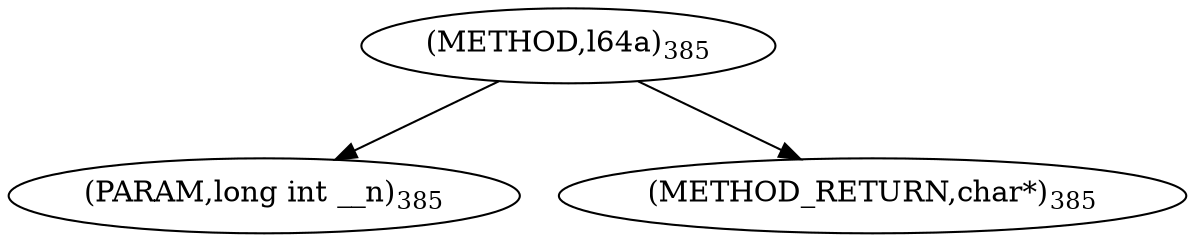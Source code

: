digraph "l64a" {  
"45368" [label = <(METHOD,l64a)<SUB>385</SUB>> ]
"45369" [label = <(PARAM,long int __n)<SUB>385</SUB>> ]
"45370" [label = <(METHOD_RETURN,char*)<SUB>385</SUB>> ]
  "45368" -> "45369" 
  "45368" -> "45370" 
}
